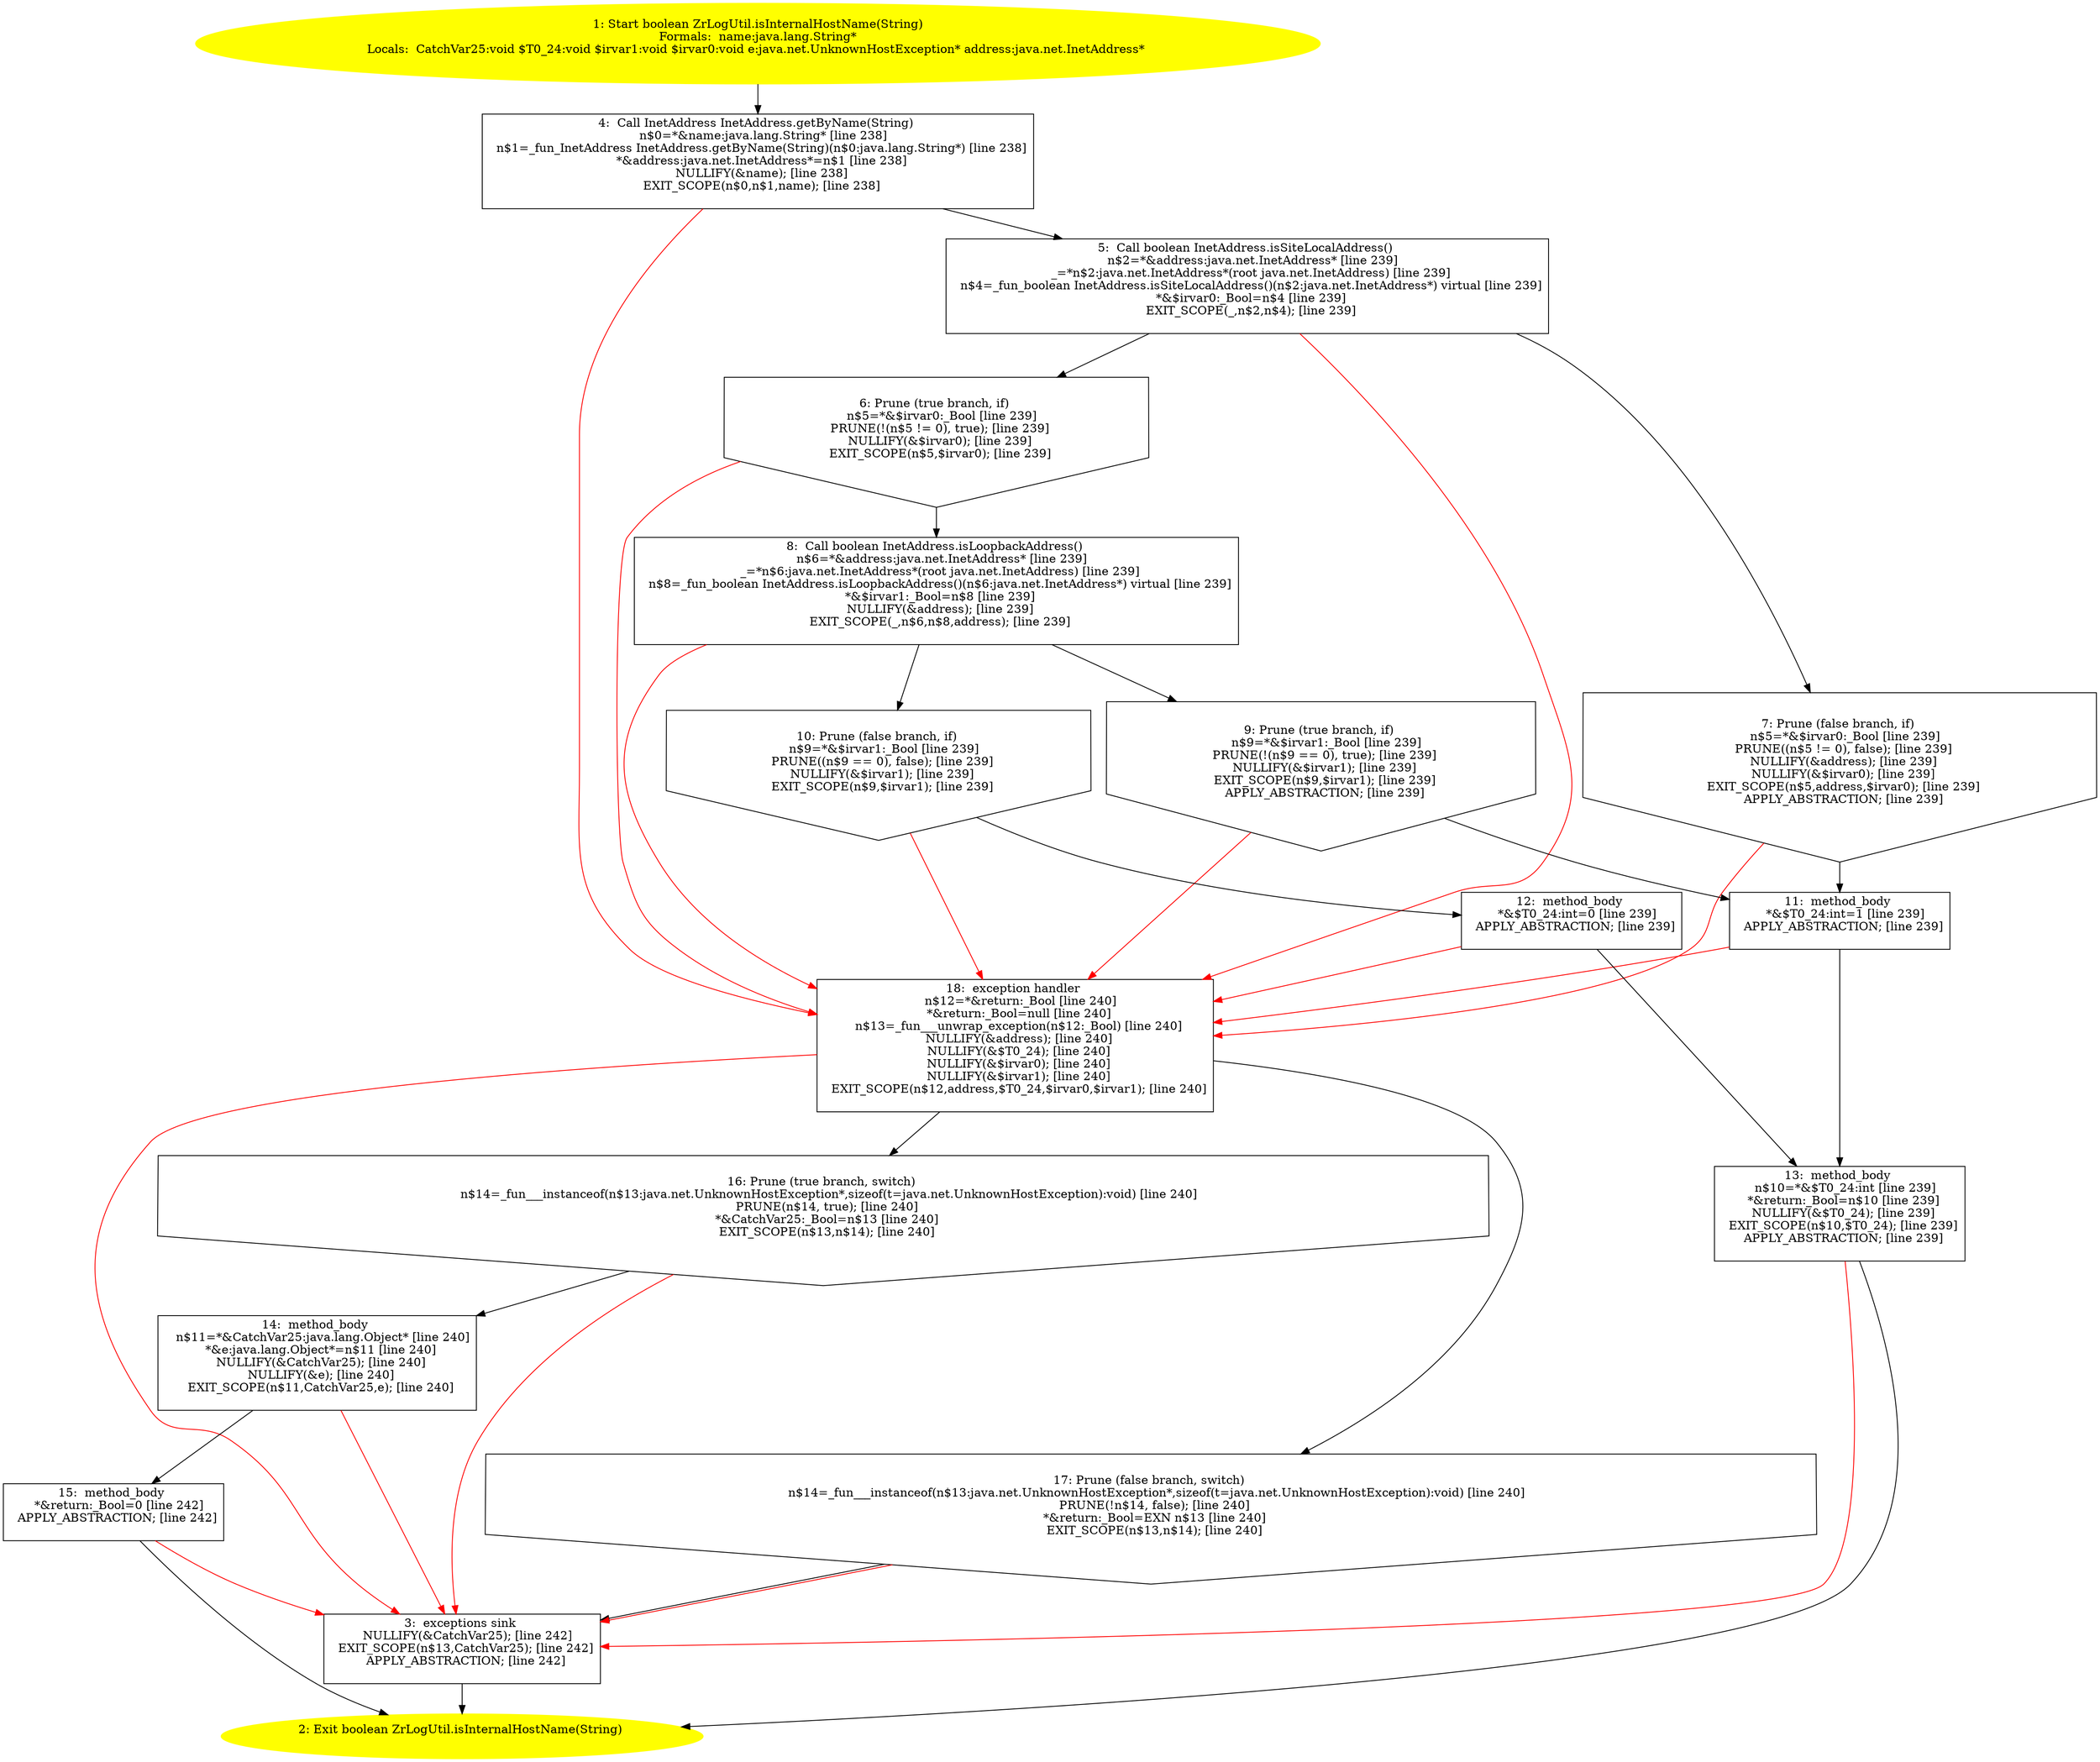 /* @generated */
digraph cfg {
"com.zrlog.util.ZrLogUtil.isInternalHostName(java.lang.String):boolean.0315b9495ad26460c2635850bfb2ca36_1" [label="1: Start boolean ZrLogUtil.isInternalHostName(String)\nFormals:  name:java.lang.String*\nLocals:  CatchVar25:void $T0_24:void $irvar1:void $irvar0:void e:java.net.UnknownHostException* address:java.net.InetAddress* \n  " color=yellow style=filled]
	

	 "com.zrlog.util.ZrLogUtil.isInternalHostName(java.lang.String):boolean.0315b9495ad26460c2635850bfb2ca36_1" -> "com.zrlog.util.ZrLogUtil.isInternalHostName(java.lang.String):boolean.0315b9495ad26460c2635850bfb2ca36_4" ;
"com.zrlog.util.ZrLogUtil.isInternalHostName(java.lang.String):boolean.0315b9495ad26460c2635850bfb2ca36_2" [label="2: Exit boolean ZrLogUtil.isInternalHostName(String) \n  " color=yellow style=filled]
	

"com.zrlog.util.ZrLogUtil.isInternalHostName(java.lang.String):boolean.0315b9495ad26460c2635850bfb2ca36_3" [label="3:  exceptions sink \n   NULLIFY(&CatchVar25); [line 242]\n  EXIT_SCOPE(n$13,CatchVar25); [line 242]\n  APPLY_ABSTRACTION; [line 242]\n " shape="box"]
	

	 "com.zrlog.util.ZrLogUtil.isInternalHostName(java.lang.String):boolean.0315b9495ad26460c2635850bfb2ca36_3" -> "com.zrlog.util.ZrLogUtil.isInternalHostName(java.lang.String):boolean.0315b9495ad26460c2635850bfb2ca36_2" ;
"com.zrlog.util.ZrLogUtil.isInternalHostName(java.lang.String):boolean.0315b9495ad26460c2635850bfb2ca36_4" [label="4:  Call InetAddress InetAddress.getByName(String) \n   n$0=*&name:java.lang.String* [line 238]\n  n$1=_fun_InetAddress InetAddress.getByName(String)(n$0:java.lang.String*) [line 238]\n  *&address:java.net.InetAddress*=n$1 [line 238]\n  NULLIFY(&name); [line 238]\n  EXIT_SCOPE(n$0,n$1,name); [line 238]\n " shape="box"]
	

	 "com.zrlog.util.ZrLogUtil.isInternalHostName(java.lang.String):boolean.0315b9495ad26460c2635850bfb2ca36_4" -> "com.zrlog.util.ZrLogUtil.isInternalHostName(java.lang.String):boolean.0315b9495ad26460c2635850bfb2ca36_5" ;
	 "com.zrlog.util.ZrLogUtil.isInternalHostName(java.lang.String):boolean.0315b9495ad26460c2635850bfb2ca36_4" -> "com.zrlog.util.ZrLogUtil.isInternalHostName(java.lang.String):boolean.0315b9495ad26460c2635850bfb2ca36_18" [color="red" ];
"com.zrlog.util.ZrLogUtil.isInternalHostName(java.lang.String):boolean.0315b9495ad26460c2635850bfb2ca36_5" [label="5:  Call boolean InetAddress.isSiteLocalAddress() \n   n$2=*&address:java.net.InetAddress* [line 239]\n  _=*n$2:java.net.InetAddress*(root java.net.InetAddress) [line 239]\n  n$4=_fun_boolean InetAddress.isSiteLocalAddress()(n$2:java.net.InetAddress*) virtual [line 239]\n  *&$irvar0:_Bool=n$4 [line 239]\n  EXIT_SCOPE(_,n$2,n$4); [line 239]\n " shape="box"]
	

	 "com.zrlog.util.ZrLogUtil.isInternalHostName(java.lang.String):boolean.0315b9495ad26460c2635850bfb2ca36_5" -> "com.zrlog.util.ZrLogUtil.isInternalHostName(java.lang.String):boolean.0315b9495ad26460c2635850bfb2ca36_6" ;
	 "com.zrlog.util.ZrLogUtil.isInternalHostName(java.lang.String):boolean.0315b9495ad26460c2635850bfb2ca36_5" -> "com.zrlog.util.ZrLogUtil.isInternalHostName(java.lang.String):boolean.0315b9495ad26460c2635850bfb2ca36_7" ;
	 "com.zrlog.util.ZrLogUtil.isInternalHostName(java.lang.String):boolean.0315b9495ad26460c2635850bfb2ca36_5" -> "com.zrlog.util.ZrLogUtil.isInternalHostName(java.lang.String):boolean.0315b9495ad26460c2635850bfb2ca36_18" [color="red" ];
"com.zrlog.util.ZrLogUtil.isInternalHostName(java.lang.String):boolean.0315b9495ad26460c2635850bfb2ca36_6" [label="6: Prune (true branch, if) \n   n$5=*&$irvar0:_Bool [line 239]\n  PRUNE(!(n$5 != 0), true); [line 239]\n  NULLIFY(&$irvar0); [line 239]\n  EXIT_SCOPE(n$5,$irvar0); [line 239]\n " shape="invhouse"]
	

	 "com.zrlog.util.ZrLogUtil.isInternalHostName(java.lang.String):boolean.0315b9495ad26460c2635850bfb2ca36_6" -> "com.zrlog.util.ZrLogUtil.isInternalHostName(java.lang.String):boolean.0315b9495ad26460c2635850bfb2ca36_8" ;
	 "com.zrlog.util.ZrLogUtil.isInternalHostName(java.lang.String):boolean.0315b9495ad26460c2635850bfb2ca36_6" -> "com.zrlog.util.ZrLogUtil.isInternalHostName(java.lang.String):boolean.0315b9495ad26460c2635850bfb2ca36_18" [color="red" ];
"com.zrlog.util.ZrLogUtil.isInternalHostName(java.lang.String):boolean.0315b9495ad26460c2635850bfb2ca36_7" [label="7: Prune (false branch, if) \n   n$5=*&$irvar0:_Bool [line 239]\n  PRUNE((n$5 != 0), false); [line 239]\n  NULLIFY(&address); [line 239]\n  NULLIFY(&$irvar0); [line 239]\n  EXIT_SCOPE(n$5,address,$irvar0); [line 239]\n  APPLY_ABSTRACTION; [line 239]\n " shape="invhouse"]
	

	 "com.zrlog.util.ZrLogUtil.isInternalHostName(java.lang.String):boolean.0315b9495ad26460c2635850bfb2ca36_7" -> "com.zrlog.util.ZrLogUtil.isInternalHostName(java.lang.String):boolean.0315b9495ad26460c2635850bfb2ca36_11" ;
	 "com.zrlog.util.ZrLogUtil.isInternalHostName(java.lang.String):boolean.0315b9495ad26460c2635850bfb2ca36_7" -> "com.zrlog.util.ZrLogUtil.isInternalHostName(java.lang.String):boolean.0315b9495ad26460c2635850bfb2ca36_18" [color="red" ];
"com.zrlog.util.ZrLogUtil.isInternalHostName(java.lang.String):boolean.0315b9495ad26460c2635850bfb2ca36_8" [label="8:  Call boolean InetAddress.isLoopbackAddress() \n   n$6=*&address:java.net.InetAddress* [line 239]\n  _=*n$6:java.net.InetAddress*(root java.net.InetAddress) [line 239]\n  n$8=_fun_boolean InetAddress.isLoopbackAddress()(n$6:java.net.InetAddress*) virtual [line 239]\n  *&$irvar1:_Bool=n$8 [line 239]\n  NULLIFY(&address); [line 239]\n  EXIT_SCOPE(_,n$6,n$8,address); [line 239]\n " shape="box"]
	

	 "com.zrlog.util.ZrLogUtil.isInternalHostName(java.lang.String):boolean.0315b9495ad26460c2635850bfb2ca36_8" -> "com.zrlog.util.ZrLogUtil.isInternalHostName(java.lang.String):boolean.0315b9495ad26460c2635850bfb2ca36_9" ;
	 "com.zrlog.util.ZrLogUtil.isInternalHostName(java.lang.String):boolean.0315b9495ad26460c2635850bfb2ca36_8" -> "com.zrlog.util.ZrLogUtil.isInternalHostName(java.lang.String):boolean.0315b9495ad26460c2635850bfb2ca36_10" ;
	 "com.zrlog.util.ZrLogUtil.isInternalHostName(java.lang.String):boolean.0315b9495ad26460c2635850bfb2ca36_8" -> "com.zrlog.util.ZrLogUtil.isInternalHostName(java.lang.String):boolean.0315b9495ad26460c2635850bfb2ca36_18" [color="red" ];
"com.zrlog.util.ZrLogUtil.isInternalHostName(java.lang.String):boolean.0315b9495ad26460c2635850bfb2ca36_9" [label="9: Prune (true branch, if) \n   n$9=*&$irvar1:_Bool [line 239]\n  PRUNE(!(n$9 == 0), true); [line 239]\n  NULLIFY(&$irvar1); [line 239]\n  EXIT_SCOPE(n$9,$irvar1); [line 239]\n  APPLY_ABSTRACTION; [line 239]\n " shape="invhouse"]
	

	 "com.zrlog.util.ZrLogUtil.isInternalHostName(java.lang.String):boolean.0315b9495ad26460c2635850bfb2ca36_9" -> "com.zrlog.util.ZrLogUtil.isInternalHostName(java.lang.String):boolean.0315b9495ad26460c2635850bfb2ca36_11" ;
	 "com.zrlog.util.ZrLogUtil.isInternalHostName(java.lang.String):boolean.0315b9495ad26460c2635850bfb2ca36_9" -> "com.zrlog.util.ZrLogUtil.isInternalHostName(java.lang.String):boolean.0315b9495ad26460c2635850bfb2ca36_18" [color="red" ];
"com.zrlog.util.ZrLogUtil.isInternalHostName(java.lang.String):boolean.0315b9495ad26460c2635850bfb2ca36_10" [label="10: Prune (false branch, if) \n   n$9=*&$irvar1:_Bool [line 239]\n  PRUNE((n$9 == 0), false); [line 239]\n  NULLIFY(&$irvar1); [line 239]\n  EXIT_SCOPE(n$9,$irvar1); [line 239]\n " shape="invhouse"]
	

	 "com.zrlog.util.ZrLogUtil.isInternalHostName(java.lang.String):boolean.0315b9495ad26460c2635850bfb2ca36_10" -> "com.zrlog.util.ZrLogUtil.isInternalHostName(java.lang.String):boolean.0315b9495ad26460c2635850bfb2ca36_12" ;
	 "com.zrlog.util.ZrLogUtil.isInternalHostName(java.lang.String):boolean.0315b9495ad26460c2635850bfb2ca36_10" -> "com.zrlog.util.ZrLogUtil.isInternalHostName(java.lang.String):boolean.0315b9495ad26460c2635850bfb2ca36_18" [color="red" ];
"com.zrlog.util.ZrLogUtil.isInternalHostName(java.lang.String):boolean.0315b9495ad26460c2635850bfb2ca36_11" [label="11:  method_body \n   *&$T0_24:int=1 [line 239]\n  APPLY_ABSTRACTION; [line 239]\n " shape="box"]
	

	 "com.zrlog.util.ZrLogUtil.isInternalHostName(java.lang.String):boolean.0315b9495ad26460c2635850bfb2ca36_11" -> "com.zrlog.util.ZrLogUtil.isInternalHostName(java.lang.String):boolean.0315b9495ad26460c2635850bfb2ca36_13" ;
	 "com.zrlog.util.ZrLogUtil.isInternalHostName(java.lang.String):boolean.0315b9495ad26460c2635850bfb2ca36_11" -> "com.zrlog.util.ZrLogUtil.isInternalHostName(java.lang.String):boolean.0315b9495ad26460c2635850bfb2ca36_18" [color="red" ];
"com.zrlog.util.ZrLogUtil.isInternalHostName(java.lang.String):boolean.0315b9495ad26460c2635850bfb2ca36_12" [label="12:  method_body \n   *&$T0_24:int=0 [line 239]\n  APPLY_ABSTRACTION; [line 239]\n " shape="box"]
	

	 "com.zrlog.util.ZrLogUtil.isInternalHostName(java.lang.String):boolean.0315b9495ad26460c2635850bfb2ca36_12" -> "com.zrlog.util.ZrLogUtil.isInternalHostName(java.lang.String):boolean.0315b9495ad26460c2635850bfb2ca36_13" ;
	 "com.zrlog.util.ZrLogUtil.isInternalHostName(java.lang.String):boolean.0315b9495ad26460c2635850bfb2ca36_12" -> "com.zrlog.util.ZrLogUtil.isInternalHostName(java.lang.String):boolean.0315b9495ad26460c2635850bfb2ca36_18" [color="red" ];
"com.zrlog.util.ZrLogUtil.isInternalHostName(java.lang.String):boolean.0315b9495ad26460c2635850bfb2ca36_13" [label="13:  method_body \n   n$10=*&$T0_24:int [line 239]\n  *&return:_Bool=n$10 [line 239]\n  NULLIFY(&$T0_24); [line 239]\n  EXIT_SCOPE(n$10,$T0_24); [line 239]\n  APPLY_ABSTRACTION; [line 239]\n " shape="box"]
	

	 "com.zrlog.util.ZrLogUtil.isInternalHostName(java.lang.String):boolean.0315b9495ad26460c2635850bfb2ca36_13" -> "com.zrlog.util.ZrLogUtil.isInternalHostName(java.lang.String):boolean.0315b9495ad26460c2635850bfb2ca36_2" ;
	 "com.zrlog.util.ZrLogUtil.isInternalHostName(java.lang.String):boolean.0315b9495ad26460c2635850bfb2ca36_13" -> "com.zrlog.util.ZrLogUtil.isInternalHostName(java.lang.String):boolean.0315b9495ad26460c2635850bfb2ca36_3" [color="red" ];
"com.zrlog.util.ZrLogUtil.isInternalHostName(java.lang.String):boolean.0315b9495ad26460c2635850bfb2ca36_14" [label="14:  method_body \n   n$11=*&CatchVar25:java.lang.Object* [line 240]\n  *&e:java.lang.Object*=n$11 [line 240]\n  NULLIFY(&CatchVar25); [line 240]\n  NULLIFY(&e); [line 240]\n  EXIT_SCOPE(n$11,CatchVar25,e); [line 240]\n " shape="box"]
	

	 "com.zrlog.util.ZrLogUtil.isInternalHostName(java.lang.String):boolean.0315b9495ad26460c2635850bfb2ca36_14" -> "com.zrlog.util.ZrLogUtil.isInternalHostName(java.lang.String):boolean.0315b9495ad26460c2635850bfb2ca36_15" ;
	 "com.zrlog.util.ZrLogUtil.isInternalHostName(java.lang.String):boolean.0315b9495ad26460c2635850bfb2ca36_14" -> "com.zrlog.util.ZrLogUtil.isInternalHostName(java.lang.String):boolean.0315b9495ad26460c2635850bfb2ca36_3" [color="red" ];
"com.zrlog.util.ZrLogUtil.isInternalHostName(java.lang.String):boolean.0315b9495ad26460c2635850bfb2ca36_15" [label="15:  method_body \n   *&return:_Bool=0 [line 242]\n  APPLY_ABSTRACTION; [line 242]\n " shape="box"]
	

	 "com.zrlog.util.ZrLogUtil.isInternalHostName(java.lang.String):boolean.0315b9495ad26460c2635850bfb2ca36_15" -> "com.zrlog.util.ZrLogUtil.isInternalHostName(java.lang.String):boolean.0315b9495ad26460c2635850bfb2ca36_2" ;
	 "com.zrlog.util.ZrLogUtil.isInternalHostName(java.lang.String):boolean.0315b9495ad26460c2635850bfb2ca36_15" -> "com.zrlog.util.ZrLogUtil.isInternalHostName(java.lang.String):boolean.0315b9495ad26460c2635850bfb2ca36_3" [color="red" ];
"com.zrlog.util.ZrLogUtil.isInternalHostName(java.lang.String):boolean.0315b9495ad26460c2635850bfb2ca36_16" [label="16: Prune (true branch, switch) \n   n$14=_fun___instanceof(n$13:java.net.UnknownHostException*,sizeof(t=java.net.UnknownHostException):void) [line 240]\n  PRUNE(n$14, true); [line 240]\n  *&CatchVar25:_Bool=n$13 [line 240]\n  EXIT_SCOPE(n$13,n$14); [line 240]\n " shape="invhouse"]
	

	 "com.zrlog.util.ZrLogUtil.isInternalHostName(java.lang.String):boolean.0315b9495ad26460c2635850bfb2ca36_16" -> "com.zrlog.util.ZrLogUtil.isInternalHostName(java.lang.String):boolean.0315b9495ad26460c2635850bfb2ca36_14" ;
	 "com.zrlog.util.ZrLogUtil.isInternalHostName(java.lang.String):boolean.0315b9495ad26460c2635850bfb2ca36_16" -> "com.zrlog.util.ZrLogUtil.isInternalHostName(java.lang.String):boolean.0315b9495ad26460c2635850bfb2ca36_3" [color="red" ];
"com.zrlog.util.ZrLogUtil.isInternalHostName(java.lang.String):boolean.0315b9495ad26460c2635850bfb2ca36_17" [label="17: Prune (false branch, switch) \n   n$14=_fun___instanceof(n$13:java.net.UnknownHostException*,sizeof(t=java.net.UnknownHostException):void) [line 240]\n  PRUNE(!n$14, false); [line 240]\n  *&return:_Bool=EXN n$13 [line 240]\n  EXIT_SCOPE(n$13,n$14); [line 240]\n " shape="invhouse"]
	

	 "com.zrlog.util.ZrLogUtil.isInternalHostName(java.lang.String):boolean.0315b9495ad26460c2635850bfb2ca36_17" -> "com.zrlog.util.ZrLogUtil.isInternalHostName(java.lang.String):boolean.0315b9495ad26460c2635850bfb2ca36_3" ;
	 "com.zrlog.util.ZrLogUtil.isInternalHostName(java.lang.String):boolean.0315b9495ad26460c2635850bfb2ca36_17" -> "com.zrlog.util.ZrLogUtil.isInternalHostName(java.lang.String):boolean.0315b9495ad26460c2635850bfb2ca36_3" [color="red" ];
"com.zrlog.util.ZrLogUtil.isInternalHostName(java.lang.String):boolean.0315b9495ad26460c2635850bfb2ca36_18" [label="18:  exception handler \n   n$12=*&return:_Bool [line 240]\n  *&return:_Bool=null [line 240]\n  n$13=_fun___unwrap_exception(n$12:_Bool) [line 240]\n  NULLIFY(&address); [line 240]\n  NULLIFY(&$T0_24); [line 240]\n  NULLIFY(&$irvar0); [line 240]\n  NULLIFY(&$irvar1); [line 240]\n  EXIT_SCOPE(n$12,address,$T0_24,$irvar0,$irvar1); [line 240]\n " shape="box"]
	

	 "com.zrlog.util.ZrLogUtil.isInternalHostName(java.lang.String):boolean.0315b9495ad26460c2635850bfb2ca36_18" -> "com.zrlog.util.ZrLogUtil.isInternalHostName(java.lang.String):boolean.0315b9495ad26460c2635850bfb2ca36_16" ;
	 "com.zrlog.util.ZrLogUtil.isInternalHostName(java.lang.String):boolean.0315b9495ad26460c2635850bfb2ca36_18" -> "com.zrlog.util.ZrLogUtil.isInternalHostName(java.lang.String):boolean.0315b9495ad26460c2635850bfb2ca36_17" ;
	 "com.zrlog.util.ZrLogUtil.isInternalHostName(java.lang.String):boolean.0315b9495ad26460c2635850bfb2ca36_18" -> "com.zrlog.util.ZrLogUtil.isInternalHostName(java.lang.String):boolean.0315b9495ad26460c2635850bfb2ca36_3" [color="red" ];
}
